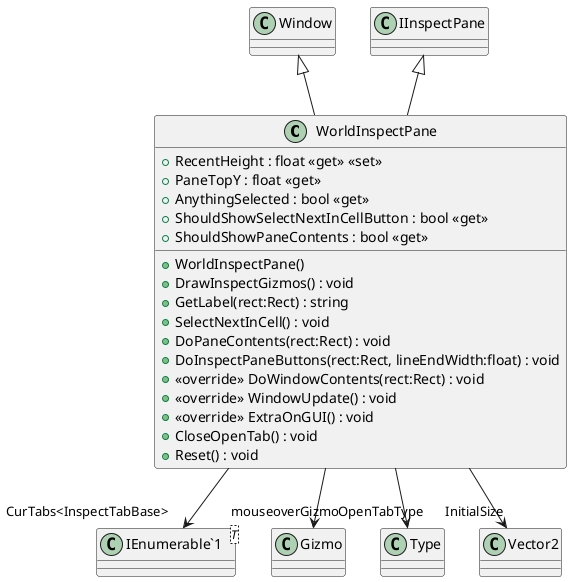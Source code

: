 @startuml
class WorldInspectPane {
    + RecentHeight : float <<get>> <<set>>
    + PaneTopY : float <<get>>
    + AnythingSelected : bool <<get>>
    + ShouldShowSelectNextInCellButton : bool <<get>>
    + ShouldShowPaneContents : bool <<get>>
    + WorldInspectPane()
    + DrawInspectGizmos() : void
    + GetLabel(rect:Rect) : string
    + SelectNextInCell() : void
    + DoPaneContents(rect:Rect) : void
    + DoInspectPaneButtons(rect:Rect, lineEndWidth:float) : void
    + <<override>> DoWindowContents(rect:Rect) : void
    + <<override>> WindowUpdate() : void
    + <<override>> ExtraOnGUI() : void
    + CloseOpenTab() : void
    + Reset() : void
}
class "IEnumerable`1"<T> {
}
Window <|-- WorldInspectPane
IInspectPane <|-- WorldInspectPane
WorldInspectPane --> "mouseoverGizmo" Gizmo
WorldInspectPane --> "OpenTabType" Type
WorldInspectPane --> "InitialSize" Vector2
WorldInspectPane --> "CurTabs<InspectTabBase>" "IEnumerable`1"
@enduml
